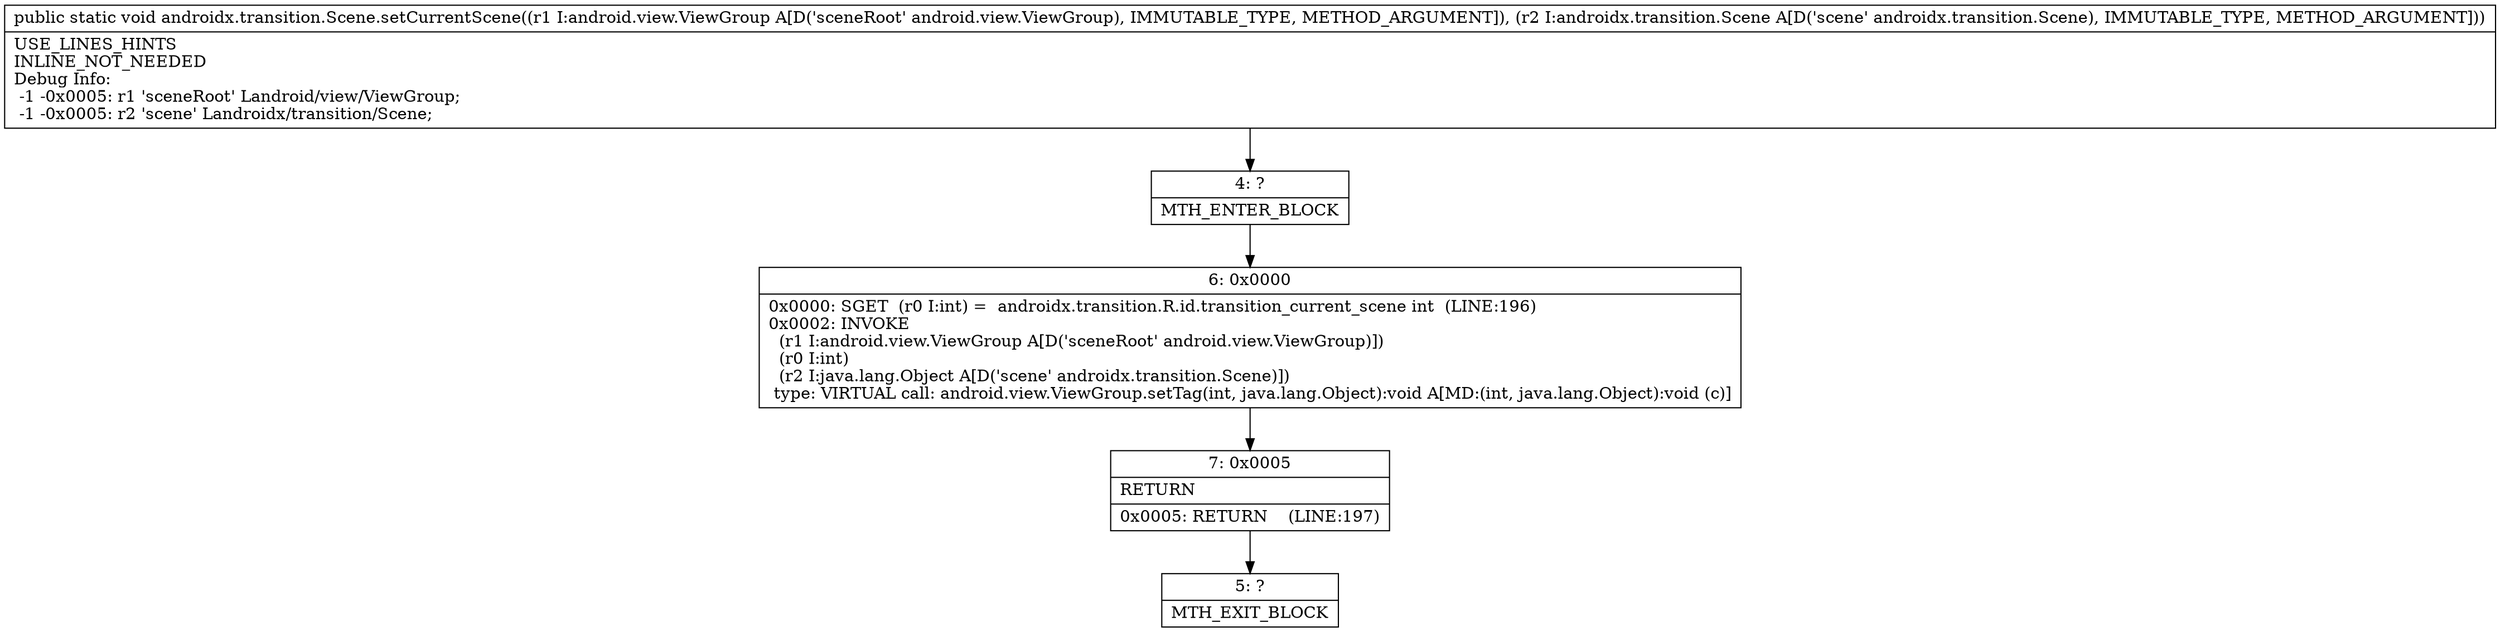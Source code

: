 digraph "CFG forandroidx.transition.Scene.setCurrentScene(Landroid\/view\/ViewGroup;Landroidx\/transition\/Scene;)V" {
Node_4 [shape=record,label="{4\:\ ?|MTH_ENTER_BLOCK\l}"];
Node_6 [shape=record,label="{6\:\ 0x0000|0x0000: SGET  (r0 I:int) =  androidx.transition.R.id.transition_current_scene int  (LINE:196)\l0x0002: INVOKE  \l  (r1 I:android.view.ViewGroup A[D('sceneRoot' android.view.ViewGroup)])\l  (r0 I:int)\l  (r2 I:java.lang.Object A[D('scene' androidx.transition.Scene)])\l type: VIRTUAL call: android.view.ViewGroup.setTag(int, java.lang.Object):void A[MD:(int, java.lang.Object):void (c)]\l}"];
Node_7 [shape=record,label="{7\:\ 0x0005|RETURN\l|0x0005: RETURN    (LINE:197)\l}"];
Node_5 [shape=record,label="{5\:\ ?|MTH_EXIT_BLOCK\l}"];
MethodNode[shape=record,label="{public static void androidx.transition.Scene.setCurrentScene((r1 I:android.view.ViewGroup A[D('sceneRoot' android.view.ViewGroup), IMMUTABLE_TYPE, METHOD_ARGUMENT]), (r2 I:androidx.transition.Scene A[D('scene' androidx.transition.Scene), IMMUTABLE_TYPE, METHOD_ARGUMENT]))  | USE_LINES_HINTS\lINLINE_NOT_NEEDED\lDebug Info:\l  \-1 \-0x0005: r1 'sceneRoot' Landroid\/view\/ViewGroup;\l  \-1 \-0x0005: r2 'scene' Landroidx\/transition\/Scene;\l}"];
MethodNode -> Node_4;Node_4 -> Node_6;
Node_6 -> Node_7;
Node_7 -> Node_5;
}

